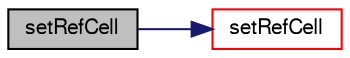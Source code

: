 digraph "setRefCell"
{
  bgcolor="transparent";
  edge [fontname="FreeSans",fontsize="10",labelfontname="FreeSans",labelfontsize="10"];
  node [fontname="FreeSans",fontsize="10",shape=record];
  rankdir="LR";
  Node1 [label="setRefCell",height=0.2,width=0.4,color="black", fillcolor="grey75", style="filled" fontcolor="black"];
  Node1 -> Node2 [color="midnightblue",fontsize="10",style="solid",fontname="FreeSans"];
  Node2 [label="setRefCell",height=0.2,width=0.4,color="red",URL="$a10237.html#a570c09c24c272131fed0306cf8e33fcd",tooltip="If the field fieldRef needs referencing find the reference cell nearest. "];
}
